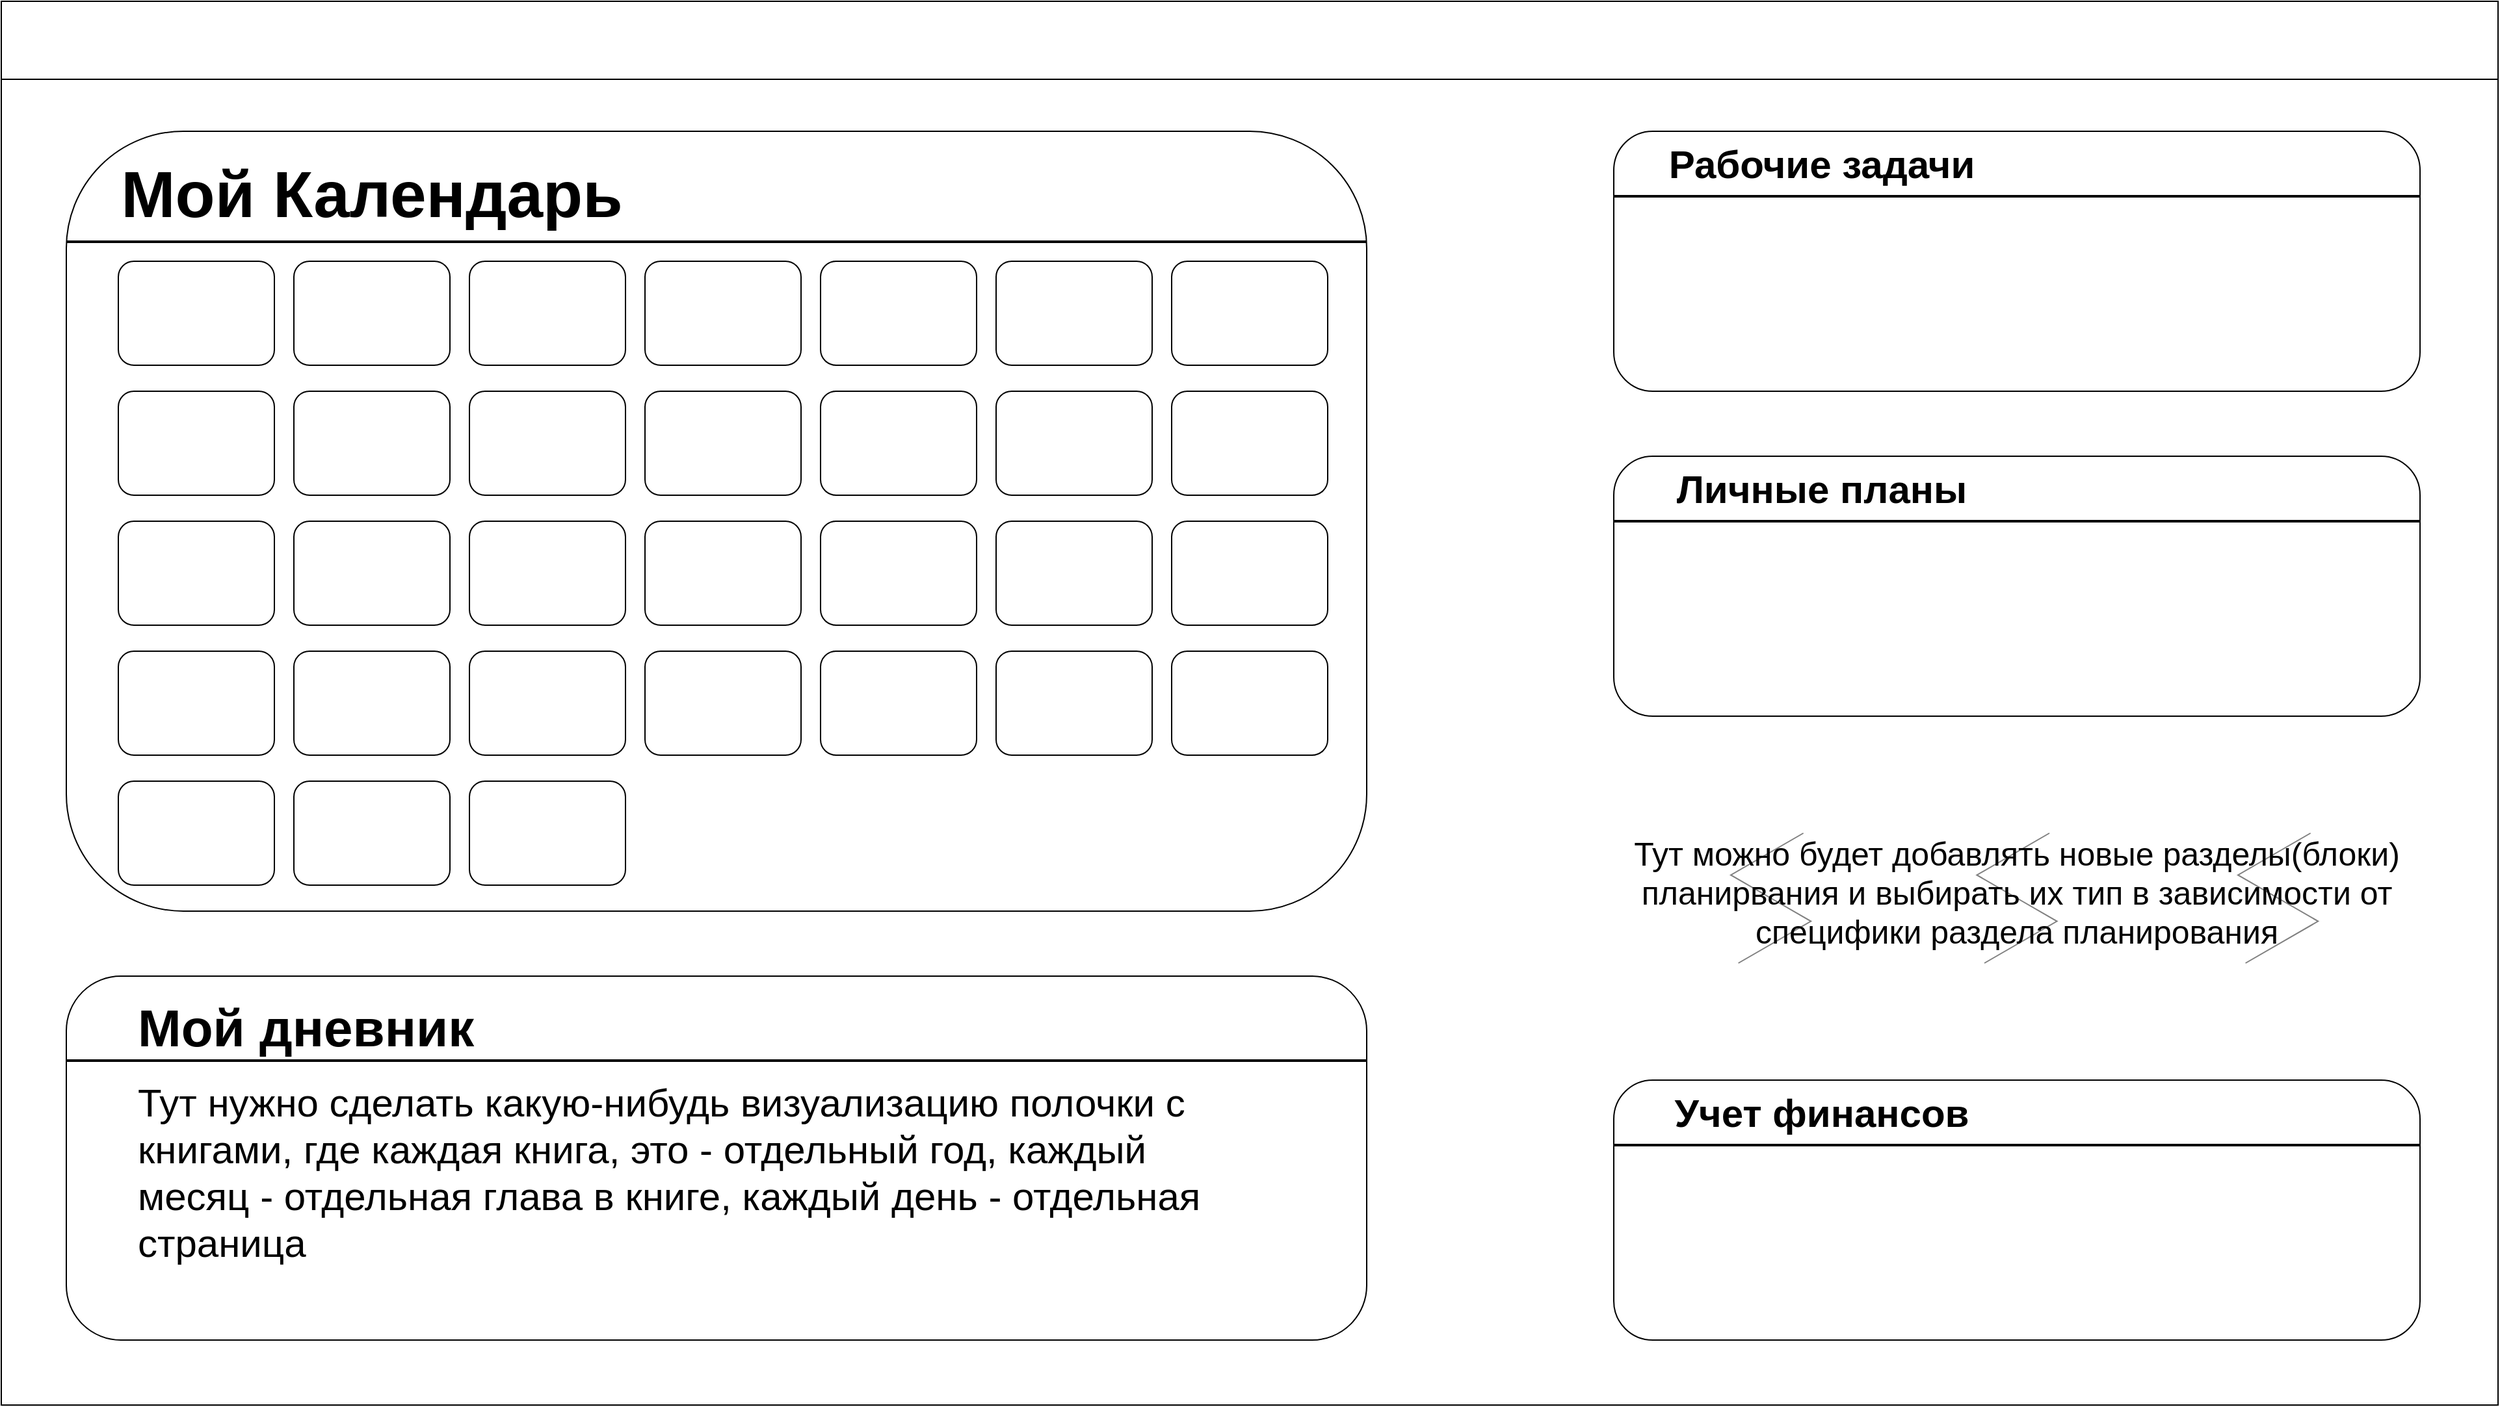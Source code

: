 <mxfile version="15.4.0" type="device"><diagram id="BHCAkaZpoL9eXx1PQn8A" name="Страница 1"><mxGraphModel dx="2250" dy="1360" grid="1" gridSize="10" guides="1" tooltips="1" connect="1" arrows="1" fold="1" page="1" pageScale="1" pageWidth="850" pageHeight="1100" math="0" shadow="0"><root><mxCell id="0"/><mxCell id="1" parent="0"/><mxCell id="TyVDyzrAg-4jRV3Oc6nJ-1" value="" style="rounded=0;whiteSpace=wrap;html=1;" vertex="1" parent="1"><mxGeometry width="1920" height="1080" as="geometry"/></mxCell><mxCell id="TyVDyzrAg-4jRV3Oc6nJ-2" value="" style="rounded=1;whiteSpace=wrap;html=1;glass=0;sketch=0;shadow=0;" vertex="1" parent="1"><mxGeometry x="50" y="100" width="1000" height="600" as="geometry"/></mxCell><mxCell id="TyVDyzrAg-4jRV3Oc6nJ-3" value="" style="rounded=1;whiteSpace=wrap;html=1;" vertex="1" parent="1"><mxGeometry x="90" y="200" width="120" height="80" as="geometry"/></mxCell><mxCell id="TyVDyzrAg-4jRV3Oc6nJ-4" value="" style="rounded=1;whiteSpace=wrap;html=1;" vertex="1" parent="1"><mxGeometry x="225" y="200" width="120" height="80" as="geometry"/></mxCell><mxCell id="TyVDyzrAg-4jRV3Oc6nJ-5" value="" style="rounded=1;whiteSpace=wrap;html=1;" vertex="1" parent="1"><mxGeometry x="360" y="200" width="120" height="80" as="geometry"/></mxCell><mxCell id="TyVDyzrAg-4jRV3Oc6nJ-6" value="" style="rounded=1;whiteSpace=wrap;html=1;" vertex="1" parent="1"><mxGeometry x="495" y="200" width="120" height="80" as="geometry"/></mxCell><mxCell id="TyVDyzrAg-4jRV3Oc6nJ-7" value="" style="rounded=1;whiteSpace=wrap;html=1;" vertex="1" parent="1"><mxGeometry x="630" y="200" width="120" height="80" as="geometry"/></mxCell><mxCell id="TyVDyzrAg-4jRV3Oc6nJ-8" value="" style="rounded=1;whiteSpace=wrap;html=1;" vertex="1" parent="1"><mxGeometry x="765" y="200" width="120" height="80" as="geometry"/></mxCell><mxCell id="TyVDyzrAg-4jRV3Oc6nJ-9" value="" style="rounded=1;whiteSpace=wrap;html=1;shadow=0;glass=0;sketch=0;" vertex="1" parent="1"><mxGeometry x="900" y="200" width="120" height="80" as="geometry"/></mxCell><mxCell id="TyVDyzrAg-4jRV3Oc6nJ-17" value="" style="rounded=1;whiteSpace=wrap;html=1;" vertex="1" parent="1"><mxGeometry x="90" y="300" width="120" height="80" as="geometry"/></mxCell><mxCell id="TyVDyzrAg-4jRV3Oc6nJ-18" value="" style="rounded=1;whiteSpace=wrap;html=1;" vertex="1" parent="1"><mxGeometry x="225" y="300" width="120" height="80" as="geometry"/></mxCell><mxCell id="TyVDyzrAg-4jRV3Oc6nJ-19" value="" style="rounded=1;whiteSpace=wrap;html=1;" vertex="1" parent="1"><mxGeometry x="360" y="300" width="120" height="80" as="geometry"/></mxCell><mxCell id="TyVDyzrAg-4jRV3Oc6nJ-20" value="" style="rounded=1;whiteSpace=wrap;html=1;" vertex="1" parent="1"><mxGeometry x="495" y="300" width="120" height="80" as="geometry"/></mxCell><mxCell id="TyVDyzrAg-4jRV3Oc6nJ-21" value="" style="rounded=1;whiteSpace=wrap;html=1;" vertex="1" parent="1"><mxGeometry x="630" y="300" width="120" height="80" as="geometry"/></mxCell><mxCell id="TyVDyzrAg-4jRV3Oc6nJ-22" value="" style="rounded=1;whiteSpace=wrap;html=1;" vertex="1" parent="1"><mxGeometry x="765" y="300" width="120" height="80" as="geometry"/></mxCell><mxCell id="TyVDyzrAg-4jRV3Oc6nJ-23" value="" style="rounded=1;whiteSpace=wrap;html=1;shadow=0;glass=0;sketch=0;" vertex="1" parent="1"><mxGeometry x="900" y="300" width="120" height="80" as="geometry"/></mxCell><mxCell id="TyVDyzrAg-4jRV3Oc6nJ-24" value="" style="rounded=1;whiteSpace=wrap;html=1;" vertex="1" parent="1"><mxGeometry x="90" y="400" width="120" height="80" as="geometry"/></mxCell><mxCell id="TyVDyzrAg-4jRV3Oc6nJ-25" value="" style="rounded=1;whiteSpace=wrap;html=1;" vertex="1" parent="1"><mxGeometry x="225" y="400" width="120" height="80" as="geometry"/></mxCell><mxCell id="TyVDyzrAg-4jRV3Oc6nJ-26" value="" style="rounded=1;whiteSpace=wrap;html=1;" vertex="1" parent="1"><mxGeometry x="360" y="400" width="120" height="80" as="geometry"/></mxCell><mxCell id="TyVDyzrAg-4jRV3Oc6nJ-27" value="" style="rounded=1;whiteSpace=wrap;html=1;" vertex="1" parent="1"><mxGeometry x="495" y="400" width="120" height="80" as="geometry"/></mxCell><mxCell id="TyVDyzrAg-4jRV3Oc6nJ-28" value="" style="rounded=1;whiteSpace=wrap;html=1;" vertex="1" parent="1"><mxGeometry x="630" y="400" width="120" height="80" as="geometry"/></mxCell><mxCell id="TyVDyzrAg-4jRV3Oc6nJ-29" value="" style="rounded=1;whiteSpace=wrap;html=1;" vertex="1" parent="1"><mxGeometry x="765" y="400" width="120" height="80" as="geometry"/></mxCell><mxCell id="TyVDyzrAg-4jRV3Oc6nJ-30" value="" style="rounded=1;whiteSpace=wrap;html=1;shadow=0;glass=0;sketch=0;" vertex="1" parent="1"><mxGeometry x="900" y="400" width="120" height="80" as="geometry"/></mxCell><mxCell id="TyVDyzrAg-4jRV3Oc6nJ-31" value="" style="rounded=1;whiteSpace=wrap;html=1;" vertex="1" parent="1"><mxGeometry x="90" y="500" width="120" height="80" as="geometry"/></mxCell><mxCell id="TyVDyzrAg-4jRV3Oc6nJ-32" value="" style="rounded=1;whiteSpace=wrap;html=1;" vertex="1" parent="1"><mxGeometry x="225" y="500" width="120" height="80" as="geometry"/></mxCell><mxCell id="TyVDyzrAg-4jRV3Oc6nJ-33" value="" style="rounded=1;whiteSpace=wrap;html=1;" vertex="1" parent="1"><mxGeometry x="360" y="500" width="120" height="80" as="geometry"/></mxCell><mxCell id="TyVDyzrAg-4jRV3Oc6nJ-34" value="" style="rounded=1;whiteSpace=wrap;html=1;" vertex="1" parent="1"><mxGeometry x="495" y="500" width="120" height="80" as="geometry"/></mxCell><mxCell id="TyVDyzrAg-4jRV3Oc6nJ-35" value="" style="rounded=1;whiteSpace=wrap;html=1;" vertex="1" parent="1"><mxGeometry x="630" y="500" width="120" height="80" as="geometry"/></mxCell><mxCell id="TyVDyzrAg-4jRV3Oc6nJ-36" value="" style="rounded=1;whiteSpace=wrap;html=1;" vertex="1" parent="1"><mxGeometry x="765" y="500" width="120" height="80" as="geometry"/></mxCell><mxCell id="TyVDyzrAg-4jRV3Oc6nJ-37" value="" style="rounded=1;whiteSpace=wrap;html=1;shadow=0;glass=0;sketch=0;" vertex="1" parent="1"><mxGeometry x="900" y="500" width="120" height="80" as="geometry"/></mxCell><mxCell id="TyVDyzrAg-4jRV3Oc6nJ-42" value="" style="rounded=1;whiteSpace=wrap;html=1;" vertex="1" parent="1"><mxGeometry x="90" y="600" width="120" height="80" as="geometry"/></mxCell><mxCell id="TyVDyzrAg-4jRV3Oc6nJ-43" value="" style="rounded=1;whiteSpace=wrap;html=1;" vertex="1" parent="1"><mxGeometry x="225" y="600" width="120" height="80" as="geometry"/></mxCell><mxCell id="TyVDyzrAg-4jRV3Oc6nJ-44" value="" style="rounded=1;whiteSpace=wrap;html=1;" vertex="1" parent="1"><mxGeometry x="360" y="600" width="120" height="80" as="geometry"/></mxCell><mxCell id="TyVDyzrAg-4jRV3Oc6nJ-45" value="&lt;h1&gt;&lt;sup&gt;&lt;font style=&quot;font-size: 50px&quot;&gt;Мой Календарь&lt;/font&gt;&lt;/sup&gt;&lt;/h1&gt;" style="text;html=1;strokeColor=none;fillColor=none;align=center;verticalAlign=middle;whiteSpace=wrap;rounded=0;shadow=0;glass=0;sketch=0;" vertex="1" parent="1"><mxGeometry x="90" y="120" width="390" height="60" as="geometry"/></mxCell><mxCell id="TyVDyzrAg-4jRV3Oc6nJ-46" value="" style="rounded=1;whiteSpace=wrap;html=1;shadow=0;glass=0;sketch=0;" vertex="1" parent="1"><mxGeometry x="50" y="750" width="1000" height="280" as="geometry"/></mxCell><mxCell id="TyVDyzrAg-4jRV3Oc6nJ-47" value="&lt;h1&gt;&lt;font style=&quot;font-size: 40px&quot;&gt;Мой дневник&lt;/font&gt;&lt;/h1&gt;&lt;p&gt;&lt;font style=&quot;font-size: 30px&quot;&gt;Тут нужно сделать какую-нибудь визуализацию полочки с книгами, где каждая книга, это - отдельный год, каждый месяц - отдельная глава в книге, каждый день - отдельная страница&lt;/font&gt;&lt;/p&gt;&lt;p&gt;&lt;font style=&quot;font-size: 30px&quot;&gt;&lt;br&gt;&lt;/font&gt;&lt;/p&gt;" style="text;html=1;strokeColor=none;fillColor=none;spacing=5;spacingTop=-20;whiteSpace=wrap;overflow=hidden;rounded=0;shadow=0;glass=0;sketch=0;" vertex="1" parent="1"><mxGeometry x="100" y="760" width="850" height="240" as="geometry"/></mxCell><mxCell id="TyVDyzrAg-4jRV3Oc6nJ-50" value="" style="rounded=1;whiteSpace=wrap;html=1;shadow=0;glass=0;sketch=0;" vertex="1" parent="1"><mxGeometry x="1240" y="100" width="620" height="200" as="geometry"/></mxCell><mxCell id="TyVDyzrAg-4jRV3Oc6nJ-51" value="" style="rounded=1;whiteSpace=wrap;html=1;shadow=0;glass=0;sketch=0;" vertex="1" parent="1"><mxGeometry x="1240" y="830" width="620" height="200" as="geometry"/></mxCell><mxCell id="TyVDyzrAg-4jRV3Oc6nJ-52" value="" style="rounded=1;whiteSpace=wrap;html=1;shadow=0;glass=0;sketch=0;" vertex="1" parent="1"><mxGeometry x="1240" y="350" width="620" height="200" as="geometry"/></mxCell><mxCell id="TyVDyzrAg-4jRV3Oc6nJ-58" value="" style="rounded=0;whiteSpace=wrap;html=1;shadow=0;glass=0;sketch=0;" vertex="1" parent="1"><mxGeometry width="1920" height="60" as="geometry"/></mxCell><mxCell id="TyVDyzrAg-4jRV3Oc6nJ-59" value="" style="edgeStyle=isometricEdgeStyle;endArrow=none;html=1;rounded=0;opacity=50;" edge="1" parent="1"><mxGeometry width="50" height="100" relative="1" as="geometry"><mxPoint x="1525" y="740" as="sourcePoint"/><mxPoint x="1575" y="640" as="targetPoint"/></mxGeometry></mxCell><mxCell id="TyVDyzrAg-4jRV3Oc6nJ-60" value="" style="edgeStyle=isometricEdgeStyle;endArrow=none;html=1;rounded=0;opacity=50;" edge="1" parent="1"><mxGeometry width="50" height="100" relative="1" as="geometry"><mxPoint x="1335.8" y="740" as="sourcePoint"/><mxPoint x="1385.8" y="640" as="targetPoint"/></mxGeometry></mxCell><mxCell id="TyVDyzrAg-4jRV3Oc6nJ-61" value="" style="edgeStyle=isometricEdgeStyle;endArrow=none;html=1;rounded=0;opacity=50;" edge="1" parent="1"><mxGeometry width="50" height="100" relative="1" as="geometry"><mxPoint x="1725.8" y="740" as="sourcePoint"/><mxPoint x="1775.8" y="640" as="targetPoint"/></mxGeometry></mxCell><mxCell id="TyVDyzrAg-4jRV3Oc6nJ-62" value="" style="line;strokeWidth=2;html=1;rounded=1;shadow=0;glass=0;sketch=0;" vertex="1" parent="1"><mxGeometry x="50" y="180" width="1000" height="10" as="geometry"/></mxCell><mxCell id="TyVDyzrAg-4jRV3Oc6nJ-63" value="" style="line;strokeWidth=2;html=1;rounded=1;shadow=0;glass=0;sketch=0;" vertex="1" parent="1"><mxGeometry x="50" y="810" width="1000" height="10" as="geometry"/></mxCell><mxCell id="TyVDyzrAg-4jRV3Oc6nJ-65" value="" style="line;strokeWidth=2;html=1;rounded=1;shadow=0;glass=0;sketch=0;" vertex="1" parent="1"><mxGeometry x="1240" y="145" width="620" height="10" as="geometry"/></mxCell><mxCell id="TyVDyzrAg-4jRV3Oc6nJ-66" value="" style="line;strokeWidth=2;html=1;rounded=1;shadow=0;glass=0;sketch=0;" vertex="1" parent="1"><mxGeometry x="1240" y="395" width="620" height="10" as="geometry"/></mxCell><mxCell id="TyVDyzrAg-4jRV3Oc6nJ-67" value="" style="line;strokeWidth=2;html=1;rounded=1;shadow=0;glass=0;sketch=0;" vertex="1" parent="1"><mxGeometry x="1240" y="875" width="620" height="10" as="geometry"/></mxCell><mxCell id="TyVDyzrAg-4jRV3Oc6nJ-68" value="&lt;span style=&quot;font-size: 30px&quot;&gt;&lt;b&gt;Рабочие задачи&lt;/b&gt;&lt;/span&gt;" style="text;html=1;strokeColor=none;fillColor=none;align=center;verticalAlign=middle;whiteSpace=wrap;rounded=0;shadow=0;glass=0;sketch=0;" vertex="1" parent="1"><mxGeometry x="1240" y="70" width="320" height="110" as="geometry"/></mxCell><mxCell id="TyVDyzrAg-4jRV3Oc6nJ-69" value="&lt;span style=&quot;font-size: 30px&quot;&gt;&lt;b&gt;Личные планы&lt;br&gt;&lt;/b&gt;&lt;/span&gt;" style="text;html=1;strokeColor=none;fillColor=none;align=center;verticalAlign=middle;whiteSpace=wrap;rounded=0;shadow=0;glass=0;sketch=0;" vertex="1" parent="1"><mxGeometry x="1240" y="320" width="320" height="110" as="geometry"/></mxCell><mxCell id="TyVDyzrAg-4jRV3Oc6nJ-70" value="&lt;span style=&quot;font-size: 30px&quot;&gt;&lt;b&gt;Учет финансов&lt;/b&gt;&lt;/span&gt;" style="text;html=1;strokeColor=none;fillColor=none;align=center;verticalAlign=middle;whiteSpace=wrap;rounded=0;shadow=0;glass=0;sketch=0;" vertex="1" parent="1"><mxGeometry x="1240" y="800" width="320" height="110" as="geometry"/></mxCell><mxCell id="TyVDyzrAg-4jRV3Oc6nJ-71" value="&lt;font style=&quot;font-size: 25px&quot;&gt;Тут можно будет добавлять новые разделы(блоки) планирвания и выбирать их тип в зависимости от специфики раздела планирования&lt;/font&gt;" style="text;html=1;strokeColor=none;fillColor=none;align=center;verticalAlign=middle;whiteSpace=wrap;rounded=0;shadow=0;glass=0;sketch=0;" vertex="1" parent="1"><mxGeometry x="1240" y="610" width="620" height="150" as="geometry"/></mxCell></root></mxGraphModel></diagram></mxfile>